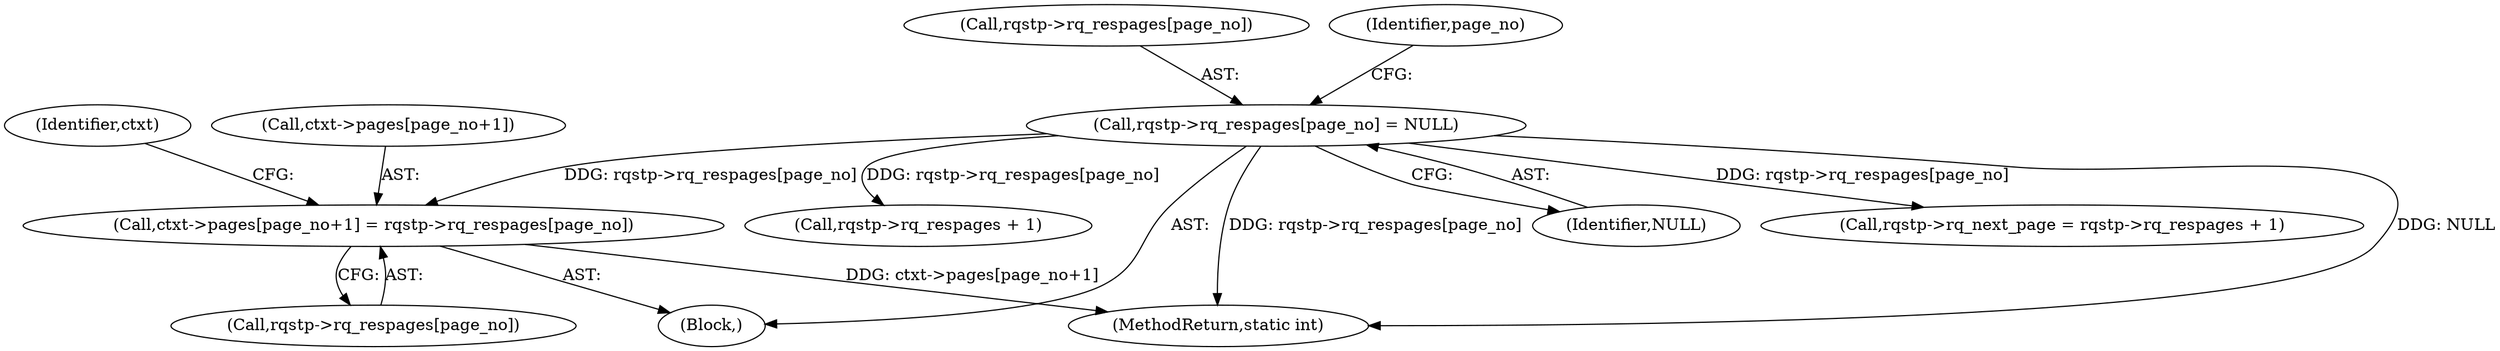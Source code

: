 digraph "1_linux_c70422f760c120480fee4de6c38804c72aa26bc1_32@array" {
"1000338" [label="(Call,ctxt->pages[page_no+1] = rqstp->rq_respages[page_no])"];
"1000355" [label="(Call,rqstp->rq_respages[page_no] = NULL)"];
"1000353" [label="(Identifier,ctxt)"];
"1000346" [label="(Call,rqstp->rq_respages[page_no])"];
"1000361" [label="(Identifier,NULL)"];
"1000356" [label="(Call,rqstp->rq_respages[page_no])"];
"1000338" [label="(Call,ctxt->pages[page_no+1] = rqstp->rq_respages[page_no])"];
"1000336" [label="(Identifier,page_no)"];
"1000366" [label="(Call,rqstp->rq_respages + 1)"];
"1000355" [label="(Call,rqstp->rq_respages[page_no] = NULL)"];
"1000337" [label="(Block,)"];
"1000460" [label="(MethodReturn,static int)"];
"1000339" [label="(Call,ctxt->pages[page_no+1])"];
"1000362" [label="(Call,rqstp->rq_next_page = rqstp->rq_respages + 1)"];
"1000338" -> "1000337"  [label="AST: "];
"1000338" -> "1000346"  [label="CFG: "];
"1000339" -> "1000338"  [label="AST: "];
"1000346" -> "1000338"  [label="AST: "];
"1000353" -> "1000338"  [label="CFG: "];
"1000338" -> "1000460"  [label="DDG: ctxt->pages[page_no+1]"];
"1000355" -> "1000338"  [label="DDG: rqstp->rq_respages[page_no]"];
"1000355" -> "1000337"  [label="AST: "];
"1000355" -> "1000361"  [label="CFG: "];
"1000356" -> "1000355"  [label="AST: "];
"1000361" -> "1000355"  [label="AST: "];
"1000336" -> "1000355"  [label="CFG: "];
"1000355" -> "1000460"  [label="DDG: rqstp->rq_respages[page_no]"];
"1000355" -> "1000460"  [label="DDG: NULL"];
"1000355" -> "1000362"  [label="DDG: rqstp->rq_respages[page_no]"];
"1000355" -> "1000366"  [label="DDG: rqstp->rq_respages[page_no]"];
}
